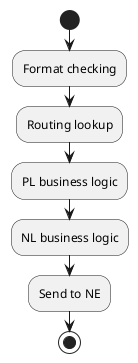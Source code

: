 @startuml
start
:Format checking;
:Routing lookup;
:PL business logic;
:NL business logic;
:Send to NE;
stop
@enduml